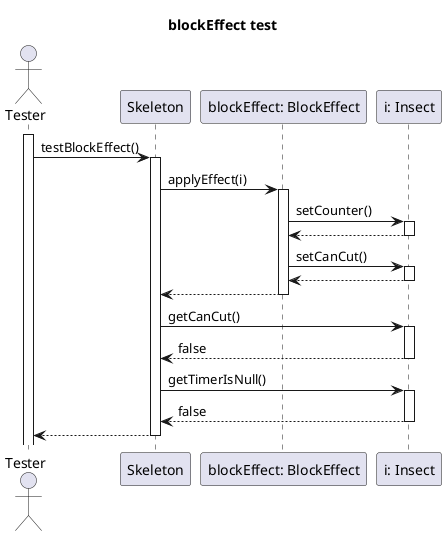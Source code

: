 @startuml blockEffect

title blockEffect test

Actor Tester as test
participant "Skeleton" as tester

participant "blockEffect: BlockEffect" as speed
participant "i: Insect" as insect

activate test

test -> tester: testBlockEffect()
activate tester

tester -> speed: applyEffect(i)
activate speed

speed->insect:setCounter()
activate insect

speed<--insect
deactivate insect

speed->insect:setCanCut()
activate insect

speed<--insect
deactivate insect

speed --> tester
deactivate speed

tester -> insect: getCanCut()
activate insect

insect -->tester:false
deactivate insect

tester -> insect: getTimerIsNull()

activate insect
insect -->tester:false
deactivate insect

test<-- tester
deactivate tester

@enduml